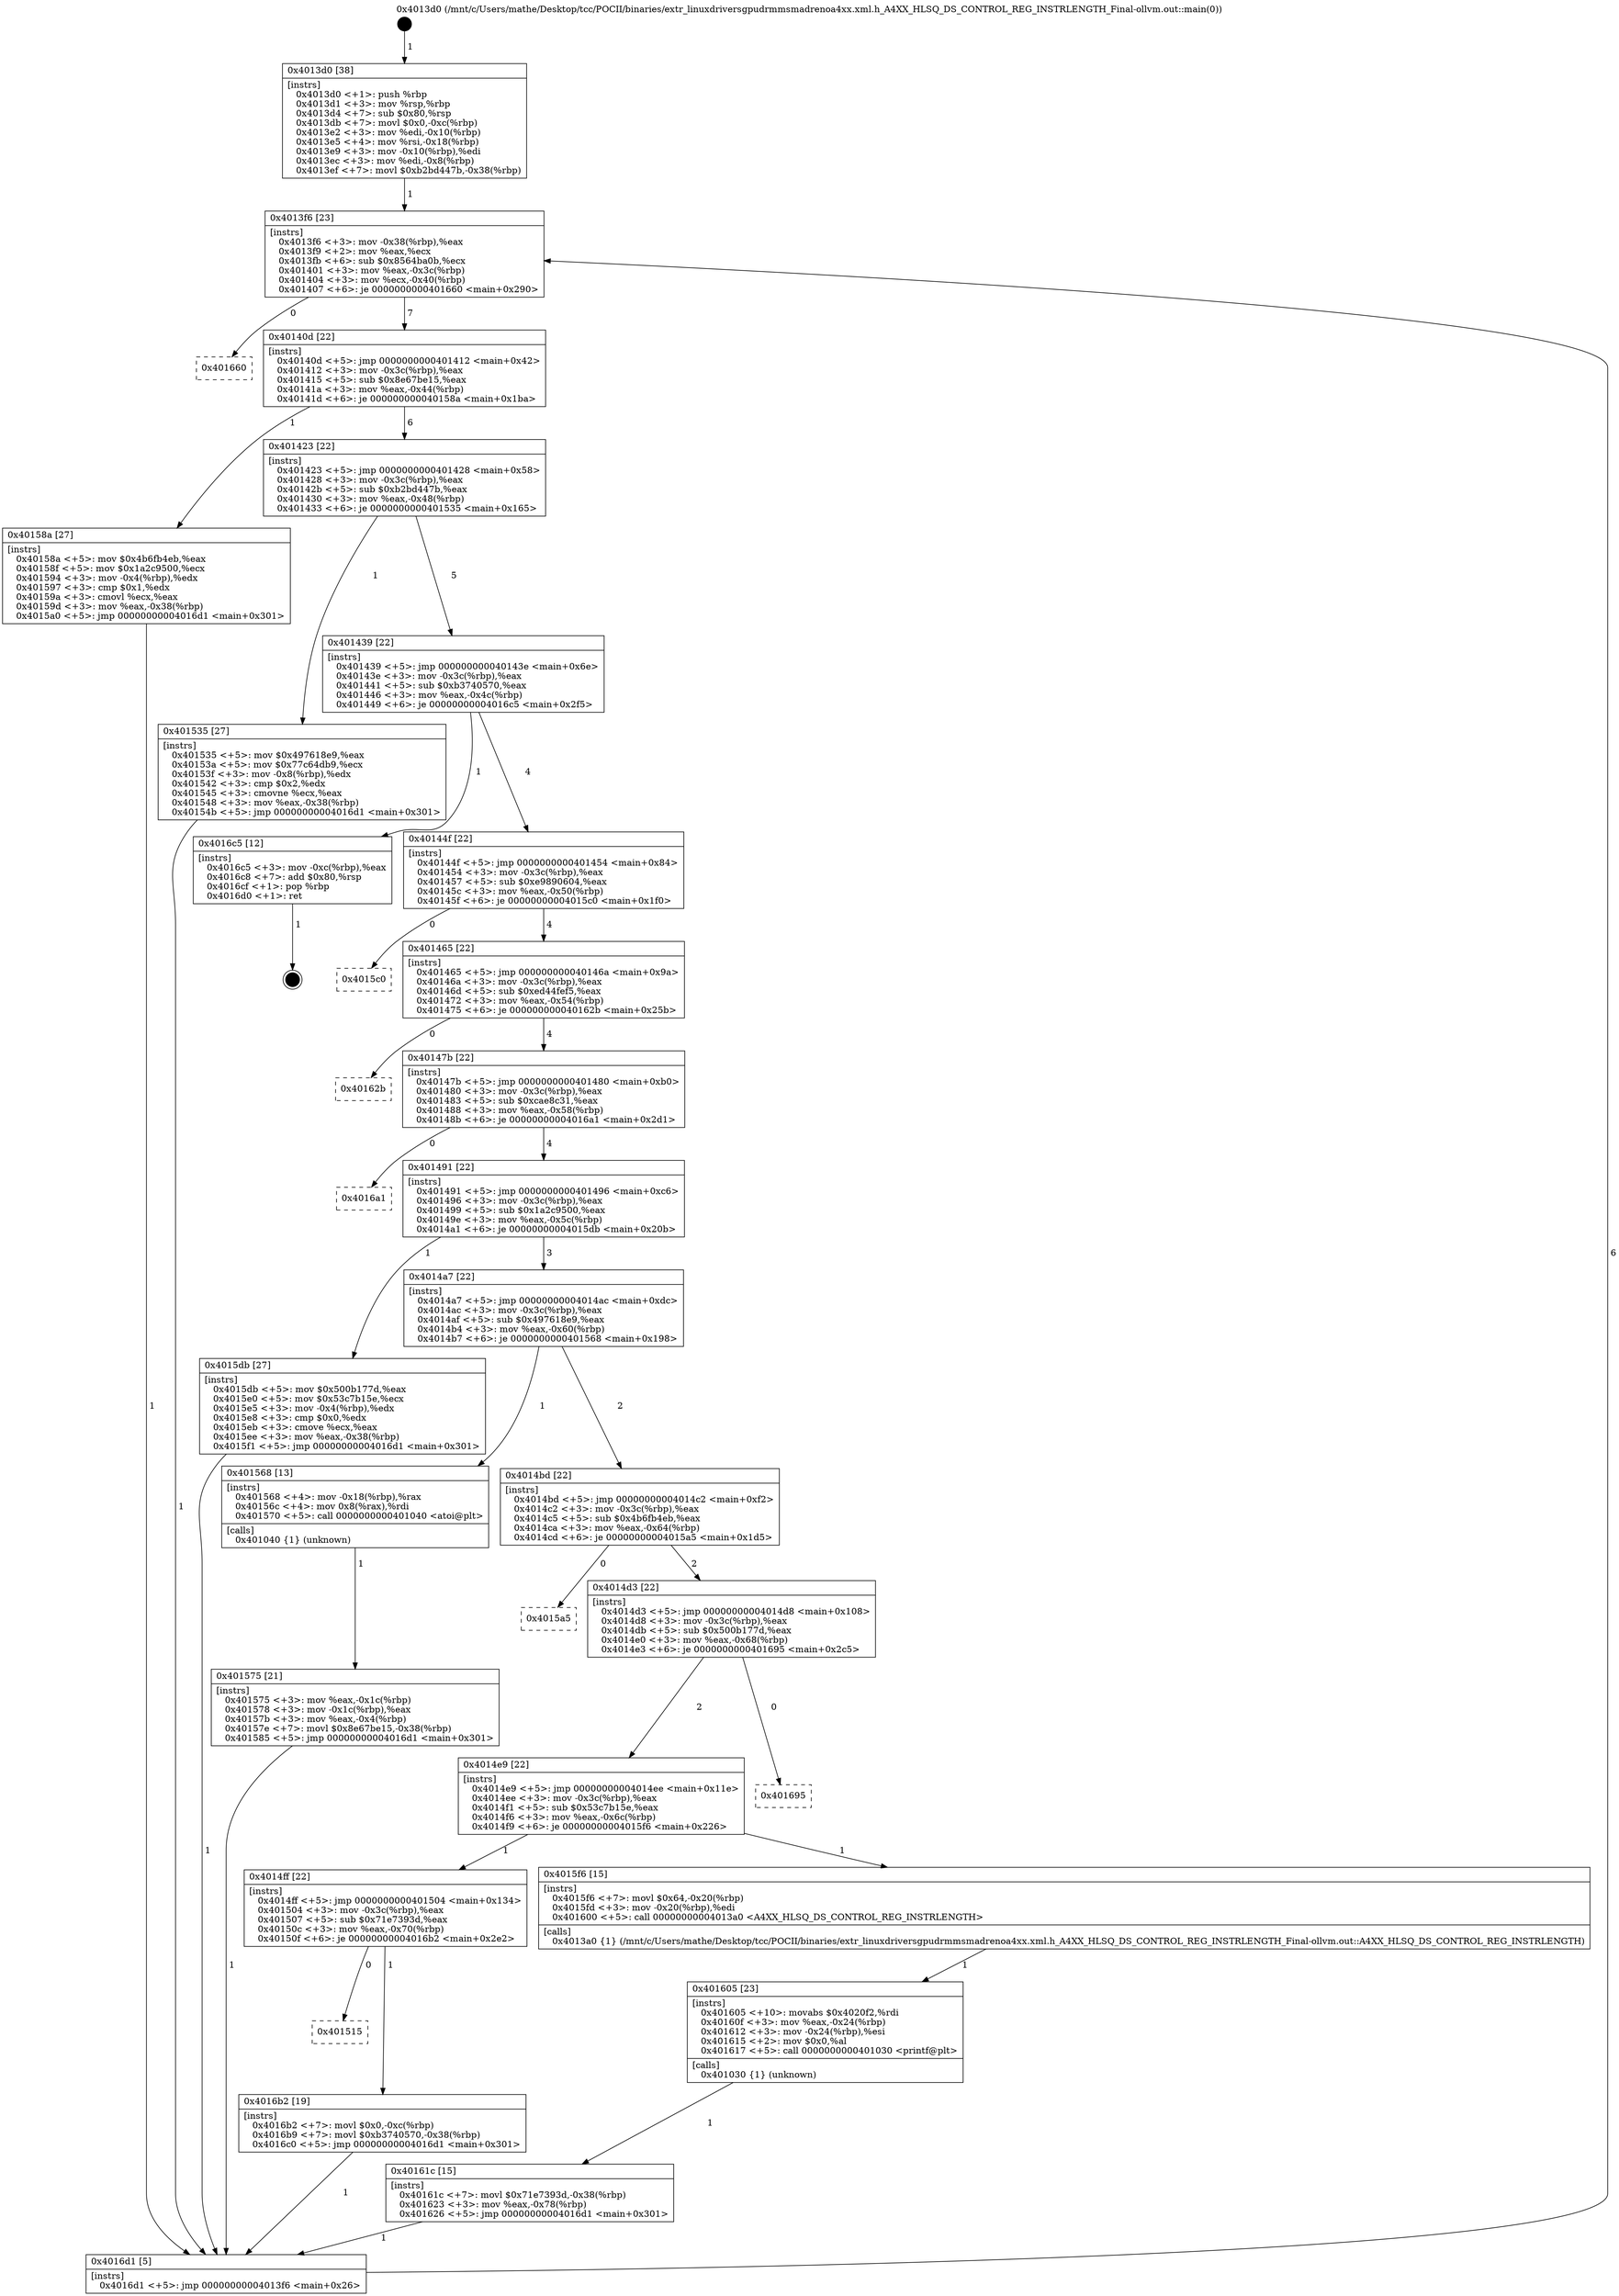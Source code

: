 digraph "0x4013d0" {
  label = "0x4013d0 (/mnt/c/Users/mathe/Desktop/tcc/POCII/binaries/extr_linuxdriversgpudrmmsmadrenoa4xx.xml.h_A4XX_HLSQ_DS_CONTROL_REG_INSTRLENGTH_Final-ollvm.out::main(0))"
  labelloc = "t"
  node[shape=record]

  Entry [label="",width=0.3,height=0.3,shape=circle,fillcolor=black,style=filled]
  "0x4013f6" [label="{
     0x4013f6 [23]\l
     | [instrs]\l
     &nbsp;&nbsp;0x4013f6 \<+3\>: mov -0x38(%rbp),%eax\l
     &nbsp;&nbsp;0x4013f9 \<+2\>: mov %eax,%ecx\l
     &nbsp;&nbsp;0x4013fb \<+6\>: sub $0x8564ba0b,%ecx\l
     &nbsp;&nbsp;0x401401 \<+3\>: mov %eax,-0x3c(%rbp)\l
     &nbsp;&nbsp;0x401404 \<+3\>: mov %ecx,-0x40(%rbp)\l
     &nbsp;&nbsp;0x401407 \<+6\>: je 0000000000401660 \<main+0x290\>\l
  }"]
  "0x401660" [label="{
     0x401660\l
  }", style=dashed]
  "0x40140d" [label="{
     0x40140d [22]\l
     | [instrs]\l
     &nbsp;&nbsp;0x40140d \<+5\>: jmp 0000000000401412 \<main+0x42\>\l
     &nbsp;&nbsp;0x401412 \<+3\>: mov -0x3c(%rbp),%eax\l
     &nbsp;&nbsp;0x401415 \<+5\>: sub $0x8e67be15,%eax\l
     &nbsp;&nbsp;0x40141a \<+3\>: mov %eax,-0x44(%rbp)\l
     &nbsp;&nbsp;0x40141d \<+6\>: je 000000000040158a \<main+0x1ba\>\l
  }"]
  Exit [label="",width=0.3,height=0.3,shape=circle,fillcolor=black,style=filled,peripheries=2]
  "0x40158a" [label="{
     0x40158a [27]\l
     | [instrs]\l
     &nbsp;&nbsp;0x40158a \<+5\>: mov $0x4b6fb4eb,%eax\l
     &nbsp;&nbsp;0x40158f \<+5\>: mov $0x1a2c9500,%ecx\l
     &nbsp;&nbsp;0x401594 \<+3\>: mov -0x4(%rbp),%edx\l
     &nbsp;&nbsp;0x401597 \<+3\>: cmp $0x1,%edx\l
     &nbsp;&nbsp;0x40159a \<+3\>: cmovl %ecx,%eax\l
     &nbsp;&nbsp;0x40159d \<+3\>: mov %eax,-0x38(%rbp)\l
     &nbsp;&nbsp;0x4015a0 \<+5\>: jmp 00000000004016d1 \<main+0x301\>\l
  }"]
  "0x401423" [label="{
     0x401423 [22]\l
     | [instrs]\l
     &nbsp;&nbsp;0x401423 \<+5\>: jmp 0000000000401428 \<main+0x58\>\l
     &nbsp;&nbsp;0x401428 \<+3\>: mov -0x3c(%rbp),%eax\l
     &nbsp;&nbsp;0x40142b \<+5\>: sub $0xb2bd447b,%eax\l
     &nbsp;&nbsp;0x401430 \<+3\>: mov %eax,-0x48(%rbp)\l
     &nbsp;&nbsp;0x401433 \<+6\>: je 0000000000401535 \<main+0x165\>\l
  }"]
  "0x401515" [label="{
     0x401515\l
  }", style=dashed]
  "0x401535" [label="{
     0x401535 [27]\l
     | [instrs]\l
     &nbsp;&nbsp;0x401535 \<+5\>: mov $0x497618e9,%eax\l
     &nbsp;&nbsp;0x40153a \<+5\>: mov $0x77c64db9,%ecx\l
     &nbsp;&nbsp;0x40153f \<+3\>: mov -0x8(%rbp),%edx\l
     &nbsp;&nbsp;0x401542 \<+3\>: cmp $0x2,%edx\l
     &nbsp;&nbsp;0x401545 \<+3\>: cmovne %ecx,%eax\l
     &nbsp;&nbsp;0x401548 \<+3\>: mov %eax,-0x38(%rbp)\l
     &nbsp;&nbsp;0x40154b \<+5\>: jmp 00000000004016d1 \<main+0x301\>\l
  }"]
  "0x401439" [label="{
     0x401439 [22]\l
     | [instrs]\l
     &nbsp;&nbsp;0x401439 \<+5\>: jmp 000000000040143e \<main+0x6e\>\l
     &nbsp;&nbsp;0x40143e \<+3\>: mov -0x3c(%rbp),%eax\l
     &nbsp;&nbsp;0x401441 \<+5\>: sub $0xb3740570,%eax\l
     &nbsp;&nbsp;0x401446 \<+3\>: mov %eax,-0x4c(%rbp)\l
     &nbsp;&nbsp;0x401449 \<+6\>: je 00000000004016c5 \<main+0x2f5\>\l
  }"]
  "0x4016d1" [label="{
     0x4016d1 [5]\l
     | [instrs]\l
     &nbsp;&nbsp;0x4016d1 \<+5\>: jmp 00000000004013f6 \<main+0x26\>\l
  }"]
  "0x4013d0" [label="{
     0x4013d0 [38]\l
     | [instrs]\l
     &nbsp;&nbsp;0x4013d0 \<+1\>: push %rbp\l
     &nbsp;&nbsp;0x4013d1 \<+3\>: mov %rsp,%rbp\l
     &nbsp;&nbsp;0x4013d4 \<+7\>: sub $0x80,%rsp\l
     &nbsp;&nbsp;0x4013db \<+7\>: movl $0x0,-0xc(%rbp)\l
     &nbsp;&nbsp;0x4013e2 \<+3\>: mov %edi,-0x10(%rbp)\l
     &nbsp;&nbsp;0x4013e5 \<+4\>: mov %rsi,-0x18(%rbp)\l
     &nbsp;&nbsp;0x4013e9 \<+3\>: mov -0x10(%rbp),%edi\l
     &nbsp;&nbsp;0x4013ec \<+3\>: mov %edi,-0x8(%rbp)\l
     &nbsp;&nbsp;0x4013ef \<+7\>: movl $0xb2bd447b,-0x38(%rbp)\l
  }"]
  "0x4016b2" [label="{
     0x4016b2 [19]\l
     | [instrs]\l
     &nbsp;&nbsp;0x4016b2 \<+7\>: movl $0x0,-0xc(%rbp)\l
     &nbsp;&nbsp;0x4016b9 \<+7\>: movl $0xb3740570,-0x38(%rbp)\l
     &nbsp;&nbsp;0x4016c0 \<+5\>: jmp 00000000004016d1 \<main+0x301\>\l
  }"]
  "0x4016c5" [label="{
     0x4016c5 [12]\l
     | [instrs]\l
     &nbsp;&nbsp;0x4016c5 \<+3\>: mov -0xc(%rbp),%eax\l
     &nbsp;&nbsp;0x4016c8 \<+7\>: add $0x80,%rsp\l
     &nbsp;&nbsp;0x4016cf \<+1\>: pop %rbp\l
     &nbsp;&nbsp;0x4016d0 \<+1\>: ret\l
  }"]
  "0x40144f" [label="{
     0x40144f [22]\l
     | [instrs]\l
     &nbsp;&nbsp;0x40144f \<+5\>: jmp 0000000000401454 \<main+0x84\>\l
     &nbsp;&nbsp;0x401454 \<+3\>: mov -0x3c(%rbp),%eax\l
     &nbsp;&nbsp;0x401457 \<+5\>: sub $0xe9890604,%eax\l
     &nbsp;&nbsp;0x40145c \<+3\>: mov %eax,-0x50(%rbp)\l
     &nbsp;&nbsp;0x40145f \<+6\>: je 00000000004015c0 \<main+0x1f0\>\l
  }"]
  "0x40161c" [label="{
     0x40161c [15]\l
     | [instrs]\l
     &nbsp;&nbsp;0x40161c \<+7\>: movl $0x71e7393d,-0x38(%rbp)\l
     &nbsp;&nbsp;0x401623 \<+3\>: mov %eax,-0x78(%rbp)\l
     &nbsp;&nbsp;0x401626 \<+5\>: jmp 00000000004016d1 \<main+0x301\>\l
  }"]
  "0x4015c0" [label="{
     0x4015c0\l
  }", style=dashed]
  "0x401465" [label="{
     0x401465 [22]\l
     | [instrs]\l
     &nbsp;&nbsp;0x401465 \<+5\>: jmp 000000000040146a \<main+0x9a\>\l
     &nbsp;&nbsp;0x40146a \<+3\>: mov -0x3c(%rbp),%eax\l
     &nbsp;&nbsp;0x40146d \<+5\>: sub $0xed44fef5,%eax\l
     &nbsp;&nbsp;0x401472 \<+3\>: mov %eax,-0x54(%rbp)\l
     &nbsp;&nbsp;0x401475 \<+6\>: je 000000000040162b \<main+0x25b\>\l
  }"]
  "0x401605" [label="{
     0x401605 [23]\l
     | [instrs]\l
     &nbsp;&nbsp;0x401605 \<+10\>: movabs $0x4020f2,%rdi\l
     &nbsp;&nbsp;0x40160f \<+3\>: mov %eax,-0x24(%rbp)\l
     &nbsp;&nbsp;0x401612 \<+3\>: mov -0x24(%rbp),%esi\l
     &nbsp;&nbsp;0x401615 \<+2\>: mov $0x0,%al\l
     &nbsp;&nbsp;0x401617 \<+5\>: call 0000000000401030 \<printf@plt\>\l
     | [calls]\l
     &nbsp;&nbsp;0x401030 \{1\} (unknown)\l
  }"]
  "0x40162b" [label="{
     0x40162b\l
  }", style=dashed]
  "0x40147b" [label="{
     0x40147b [22]\l
     | [instrs]\l
     &nbsp;&nbsp;0x40147b \<+5\>: jmp 0000000000401480 \<main+0xb0\>\l
     &nbsp;&nbsp;0x401480 \<+3\>: mov -0x3c(%rbp),%eax\l
     &nbsp;&nbsp;0x401483 \<+5\>: sub $0xcae8c31,%eax\l
     &nbsp;&nbsp;0x401488 \<+3\>: mov %eax,-0x58(%rbp)\l
     &nbsp;&nbsp;0x40148b \<+6\>: je 00000000004016a1 \<main+0x2d1\>\l
  }"]
  "0x4014ff" [label="{
     0x4014ff [22]\l
     | [instrs]\l
     &nbsp;&nbsp;0x4014ff \<+5\>: jmp 0000000000401504 \<main+0x134\>\l
     &nbsp;&nbsp;0x401504 \<+3\>: mov -0x3c(%rbp),%eax\l
     &nbsp;&nbsp;0x401507 \<+5\>: sub $0x71e7393d,%eax\l
     &nbsp;&nbsp;0x40150c \<+3\>: mov %eax,-0x70(%rbp)\l
     &nbsp;&nbsp;0x40150f \<+6\>: je 00000000004016b2 \<main+0x2e2\>\l
  }"]
  "0x4016a1" [label="{
     0x4016a1\l
  }", style=dashed]
  "0x401491" [label="{
     0x401491 [22]\l
     | [instrs]\l
     &nbsp;&nbsp;0x401491 \<+5\>: jmp 0000000000401496 \<main+0xc6\>\l
     &nbsp;&nbsp;0x401496 \<+3\>: mov -0x3c(%rbp),%eax\l
     &nbsp;&nbsp;0x401499 \<+5\>: sub $0x1a2c9500,%eax\l
     &nbsp;&nbsp;0x40149e \<+3\>: mov %eax,-0x5c(%rbp)\l
     &nbsp;&nbsp;0x4014a1 \<+6\>: je 00000000004015db \<main+0x20b\>\l
  }"]
  "0x4015f6" [label="{
     0x4015f6 [15]\l
     | [instrs]\l
     &nbsp;&nbsp;0x4015f6 \<+7\>: movl $0x64,-0x20(%rbp)\l
     &nbsp;&nbsp;0x4015fd \<+3\>: mov -0x20(%rbp),%edi\l
     &nbsp;&nbsp;0x401600 \<+5\>: call 00000000004013a0 \<A4XX_HLSQ_DS_CONTROL_REG_INSTRLENGTH\>\l
     | [calls]\l
     &nbsp;&nbsp;0x4013a0 \{1\} (/mnt/c/Users/mathe/Desktop/tcc/POCII/binaries/extr_linuxdriversgpudrmmsmadrenoa4xx.xml.h_A4XX_HLSQ_DS_CONTROL_REG_INSTRLENGTH_Final-ollvm.out::A4XX_HLSQ_DS_CONTROL_REG_INSTRLENGTH)\l
  }"]
  "0x4015db" [label="{
     0x4015db [27]\l
     | [instrs]\l
     &nbsp;&nbsp;0x4015db \<+5\>: mov $0x500b177d,%eax\l
     &nbsp;&nbsp;0x4015e0 \<+5\>: mov $0x53c7b15e,%ecx\l
     &nbsp;&nbsp;0x4015e5 \<+3\>: mov -0x4(%rbp),%edx\l
     &nbsp;&nbsp;0x4015e8 \<+3\>: cmp $0x0,%edx\l
     &nbsp;&nbsp;0x4015eb \<+3\>: cmove %ecx,%eax\l
     &nbsp;&nbsp;0x4015ee \<+3\>: mov %eax,-0x38(%rbp)\l
     &nbsp;&nbsp;0x4015f1 \<+5\>: jmp 00000000004016d1 \<main+0x301\>\l
  }"]
  "0x4014a7" [label="{
     0x4014a7 [22]\l
     | [instrs]\l
     &nbsp;&nbsp;0x4014a7 \<+5\>: jmp 00000000004014ac \<main+0xdc\>\l
     &nbsp;&nbsp;0x4014ac \<+3\>: mov -0x3c(%rbp),%eax\l
     &nbsp;&nbsp;0x4014af \<+5\>: sub $0x497618e9,%eax\l
     &nbsp;&nbsp;0x4014b4 \<+3\>: mov %eax,-0x60(%rbp)\l
     &nbsp;&nbsp;0x4014b7 \<+6\>: je 0000000000401568 \<main+0x198\>\l
  }"]
  "0x4014e9" [label="{
     0x4014e9 [22]\l
     | [instrs]\l
     &nbsp;&nbsp;0x4014e9 \<+5\>: jmp 00000000004014ee \<main+0x11e\>\l
     &nbsp;&nbsp;0x4014ee \<+3\>: mov -0x3c(%rbp),%eax\l
     &nbsp;&nbsp;0x4014f1 \<+5\>: sub $0x53c7b15e,%eax\l
     &nbsp;&nbsp;0x4014f6 \<+3\>: mov %eax,-0x6c(%rbp)\l
     &nbsp;&nbsp;0x4014f9 \<+6\>: je 00000000004015f6 \<main+0x226\>\l
  }"]
  "0x401568" [label="{
     0x401568 [13]\l
     | [instrs]\l
     &nbsp;&nbsp;0x401568 \<+4\>: mov -0x18(%rbp),%rax\l
     &nbsp;&nbsp;0x40156c \<+4\>: mov 0x8(%rax),%rdi\l
     &nbsp;&nbsp;0x401570 \<+5\>: call 0000000000401040 \<atoi@plt\>\l
     | [calls]\l
     &nbsp;&nbsp;0x401040 \{1\} (unknown)\l
  }"]
  "0x4014bd" [label="{
     0x4014bd [22]\l
     | [instrs]\l
     &nbsp;&nbsp;0x4014bd \<+5\>: jmp 00000000004014c2 \<main+0xf2\>\l
     &nbsp;&nbsp;0x4014c2 \<+3\>: mov -0x3c(%rbp),%eax\l
     &nbsp;&nbsp;0x4014c5 \<+5\>: sub $0x4b6fb4eb,%eax\l
     &nbsp;&nbsp;0x4014ca \<+3\>: mov %eax,-0x64(%rbp)\l
     &nbsp;&nbsp;0x4014cd \<+6\>: je 00000000004015a5 \<main+0x1d5\>\l
  }"]
  "0x401575" [label="{
     0x401575 [21]\l
     | [instrs]\l
     &nbsp;&nbsp;0x401575 \<+3\>: mov %eax,-0x1c(%rbp)\l
     &nbsp;&nbsp;0x401578 \<+3\>: mov -0x1c(%rbp),%eax\l
     &nbsp;&nbsp;0x40157b \<+3\>: mov %eax,-0x4(%rbp)\l
     &nbsp;&nbsp;0x40157e \<+7\>: movl $0x8e67be15,-0x38(%rbp)\l
     &nbsp;&nbsp;0x401585 \<+5\>: jmp 00000000004016d1 \<main+0x301\>\l
  }"]
  "0x401695" [label="{
     0x401695\l
  }", style=dashed]
  "0x4015a5" [label="{
     0x4015a5\l
  }", style=dashed]
  "0x4014d3" [label="{
     0x4014d3 [22]\l
     | [instrs]\l
     &nbsp;&nbsp;0x4014d3 \<+5\>: jmp 00000000004014d8 \<main+0x108\>\l
     &nbsp;&nbsp;0x4014d8 \<+3\>: mov -0x3c(%rbp),%eax\l
     &nbsp;&nbsp;0x4014db \<+5\>: sub $0x500b177d,%eax\l
     &nbsp;&nbsp;0x4014e0 \<+3\>: mov %eax,-0x68(%rbp)\l
     &nbsp;&nbsp;0x4014e3 \<+6\>: je 0000000000401695 \<main+0x2c5\>\l
  }"]
  Entry -> "0x4013d0" [label=" 1"]
  "0x4013f6" -> "0x401660" [label=" 0"]
  "0x4013f6" -> "0x40140d" [label=" 7"]
  "0x4016c5" -> Exit [label=" 1"]
  "0x40140d" -> "0x40158a" [label=" 1"]
  "0x40140d" -> "0x401423" [label=" 6"]
  "0x4016b2" -> "0x4016d1" [label=" 1"]
  "0x401423" -> "0x401535" [label=" 1"]
  "0x401423" -> "0x401439" [label=" 5"]
  "0x401535" -> "0x4016d1" [label=" 1"]
  "0x4013d0" -> "0x4013f6" [label=" 1"]
  "0x4016d1" -> "0x4013f6" [label=" 6"]
  "0x4014ff" -> "0x401515" [label=" 0"]
  "0x401439" -> "0x4016c5" [label=" 1"]
  "0x401439" -> "0x40144f" [label=" 4"]
  "0x4014ff" -> "0x4016b2" [label=" 1"]
  "0x40144f" -> "0x4015c0" [label=" 0"]
  "0x40144f" -> "0x401465" [label=" 4"]
  "0x40161c" -> "0x4016d1" [label=" 1"]
  "0x401465" -> "0x40162b" [label=" 0"]
  "0x401465" -> "0x40147b" [label=" 4"]
  "0x401605" -> "0x40161c" [label=" 1"]
  "0x40147b" -> "0x4016a1" [label=" 0"]
  "0x40147b" -> "0x401491" [label=" 4"]
  "0x4015f6" -> "0x401605" [label=" 1"]
  "0x401491" -> "0x4015db" [label=" 1"]
  "0x401491" -> "0x4014a7" [label=" 3"]
  "0x4014e9" -> "0x4014ff" [label=" 1"]
  "0x4014a7" -> "0x401568" [label=" 1"]
  "0x4014a7" -> "0x4014bd" [label=" 2"]
  "0x401568" -> "0x401575" [label=" 1"]
  "0x401575" -> "0x4016d1" [label=" 1"]
  "0x40158a" -> "0x4016d1" [label=" 1"]
  "0x4015db" -> "0x4016d1" [label=" 1"]
  "0x4014e9" -> "0x4015f6" [label=" 1"]
  "0x4014bd" -> "0x4015a5" [label=" 0"]
  "0x4014bd" -> "0x4014d3" [label=" 2"]
  "0x4014d3" -> "0x4014e9" [label=" 2"]
  "0x4014d3" -> "0x401695" [label=" 0"]
}
